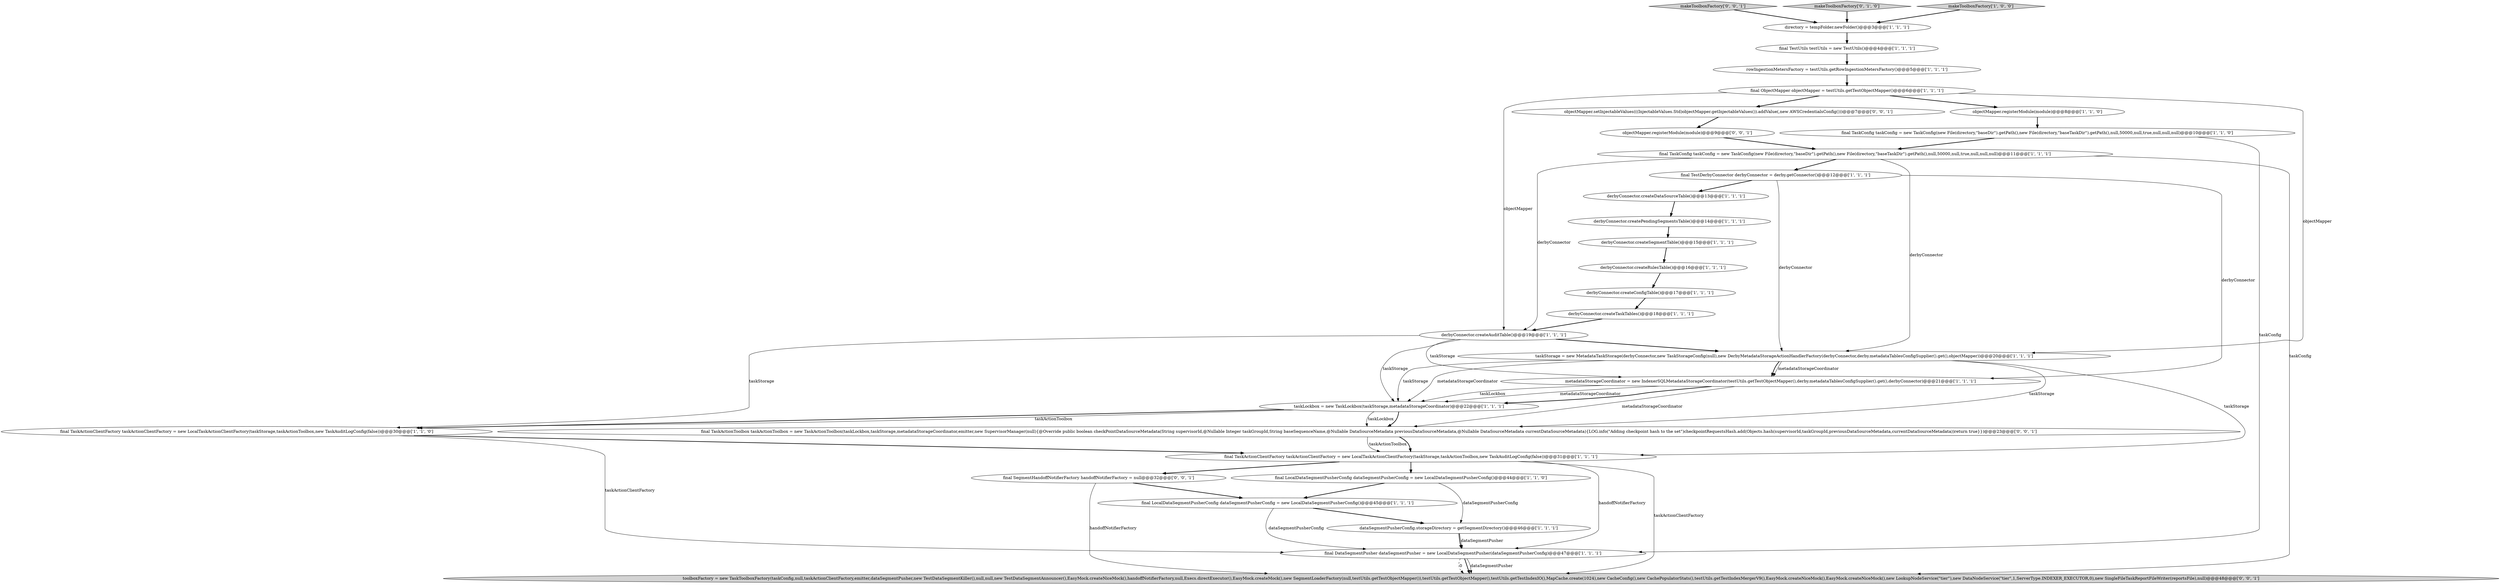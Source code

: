 digraph {
0 [style = filled, label = "derbyConnector.createRulesTable()@@@16@@@['1', '1', '1']", fillcolor = white, shape = ellipse image = "AAA0AAABBB1BBB"];
19 [style = filled, label = "final LocalDataSegmentPusherConfig dataSegmentPusherConfig = new LocalDataSegmentPusherConfig()@@@45@@@['1', '1', '1']", fillcolor = white, shape = ellipse image = "AAA0AAABBB1BBB"];
8 [style = filled, label = "final TaskActionClientFactory taskActionClientFactory = new LocalTaskActionClientFactory(taskStorage,taskActionToolbox,new TaskAuditLogConfig(false))@@@31@@@['1', '1', '1']", fillcolor = white, shape = ellipse image = "AAA0AAABBB1BBB"];
27 [style = filled, label = "makeToolboxFactory['0', '0', '1']", fillcolor = lightgray, shape = diamond image = "AAA0AAABBB3BBB"];
22 [style = filled, label = "final TaskConfig taskConfig = new TaskConfig(new File(directory,\"baseDir\").getPath(),new File(directory,\"baseTaskDir\").getPath(),null,50000,null,true,null,null,null)@@@11@@@['1', '1', '1']", fillcolor = white, shape = ellipse image = "AAA0AAABBB1BBB"];
25 [style = filled, label = "makeToolboxFactory['0', '1', '0']", fillcolor = lightgray, shape = diamond image = "AAA0AAABBB2BBB"];
12 [style = filled, label = "derbyConnector.createSegmentTable()@@@15@@@['1', '1', '1']", fillcolor = white, shape = ellipse image = "AAA0AAABBB1BBB"];
20 [style = filled, label = "final TestDerbyConnector derbyConnector = derby.getConnector()@@@12@@@['1', '1', '1']", fillcolor = white, shape = ellipse image = "AAA0AAABBB1BBB"];
16 [style = filled, label = "derbyConnector.createConfigTable()@@@17@@@['1', '1', '1']", fillcolor = white, shape = ellipse image = "AAA0AAABBB1BBB"];
9 [style = filled, label = "final LocalDataSegmentPusherConfig dataSegmentPusherConfig = new LocalDataSegmentPusherConfig()@@@44@@@['1', '1', '0']", fillcolor = white, shape = ellipse image = "AAA0AAABBB1BBB"];
7 [style = filled, label = "dataSegmentPusherConfig.storageDirectory = getSegmentDirectory()@@@46@@@['1', '1', '1']", fillcolor = white, shape = ellipse image = "AAA0AAABBB1BBB"];
15 [style = filled, label = "final TaskConfig taskConfig = new TaskConfig(new File(directory,\"baseDir\").getPath(),new File(directory,\"baseTaskDir\").getPath(),null,50000,null,true,null,null,null)@@@10@@@['1', '1', '0']", fillcolor = white, shape = ellipse image = "AAA0AAABBB1BBB"];
13 [style = filled, label = "derbyConnector.createAuditTable()@@@19@@@['1', '1', '1']", fillcolor = white, shape = ellipse image = "AAA0AAABBB1BBB"];
29 [style = filled, label = "objectMapper.registerModule(module)@@@9@@@['0', '0', '1']", fillcolor = white, shape = ellipse image = "AAA0AAABBB3BBB"];
5 [style = filled, label = "taskStorage = new MetadataTaskStorage(derbyConnector,new TaskStorageConfig(null),new DerbyMetadataStorageActionHandlerFactory(derbyConnector,derby.metadataTablesConfigSupplier().get(),objectMapper))@@@20@@@['1', '1', '1']", fillcolor = white, shape = ellipse image = "AAA0AAABBB1BBB"];
28 [style = filled, label = "objectMapper.setInjectableValues(((InjectableValues.Std)objectMapper.getInjectableValues()).addValue(,new AWSCredentialsConfig()))@@@7@@@['0', '0', '1']", fillcolor = white, shape = ellipse image = "AAA0AAABBB3BBB"];
24 [style = filled, label = "derbyConnector.createPendingSegmentsTable()@@@14@@@['1', '1', '1']", fillcolor = white, shape = ellipse image = "AAA0AAABBB1BBB"];
2 [style = filled, label = "final DataSegmentPusher dataSegmentPusher = new LocalDataSegmentPusher(dataSegmentPusherConfig)@@@47@@@['1', '1', '1']", fillcolor = white, shape = ellipse image = "AAA0AAABBB1BBB"];
1 [style = filled, label = "derbyConnector.createDataSourceTable()@@@13@@@['1', '1', '1']", fillcolor = white, shape = ellipse image = "AAA0AAABBB1BBB"];
31 [style = filled, label = "toolboxFactory = new TaskToolboxFactory(taskConfig,null,taskActionClientFactory,emitter,dataSegmentPusher,new TestDataSegmentKiller(),null,null,new TestDataSegmentAnnouncer(),EasyMock.createNiceMock(),handoffNotifierFactory,null,Execs.directExecutor(),EasyMock.createMock(),new SegmentLoaderFactory(null,testUtils.getTestObjectMapper()),testUtils.getTestObjectMapper(),testUtils.getTestIndexIO(),MapCache.create(1024),new CacheConfig(),new CachePopulatorStats(),testUtils.getTestIndexMergerV9(),EasyMock.createNiceMock(),EasyMock.createNiceMock(),new LookupNodeService(\"tier\"),new DataNodeService(\"tier\",1,ServerType.INDEXER_EXECUTOR,0),new SingleFileTaskReportFileWriter(reportsFile),null)@@@48@@@['0', '0', '1']", fillcolor = lightgray, shape = ellipse image = "AAA0AAABBB3BBB"];
18 [style = filled, label = "metadataStorageCoordinator = new IndexerSQLMetadataStorageCoordinator(testUtils.getTestObjectMapper(),derby.metadataTablesConfigSupplier().get(),derbyConnector)@@@21@@@['1', '1', '1']", fillcolor = white, shape = ellipse image = "AAA0AAABBB1BBB"];
17 [style = filled, label = "final TaskActionClientFactory taskActionClientFactory = new LocalTaskActionClientFactory(taskStorage,taskActionToolbox,new TaskAuditLogConfig(false))@@@30@@@['1', '1', '0']", fillcolor = white, shape = ellipse image = "AAA0AAABBB1BBB"];
21 [style = filled, label = "taskLockbox = new TaskLockbox(taskStorage,metadataStorageCoordinator)@@@22@@@['1', '1', '1']", fillcolor = white, shape = ellipse image = "AAA0AAABBB1BBB"];
4 [style = filled, label = "directory = tempFolder.newFolder()@@@3@@@['1', '1', '1']", fillcolor = white, shape = ellipse image = "AAA0AAABBB1BBB"];
10 [style = filled, label = "final ObjectMapper objectMapper = testUtils.getTestObjectMapper()@@@6@@@['1', '1', '1']", fillcolor = white, shape = ellipse image = "AAA0AAABBB1BBB"];
26 [style = filled, label = "final SegmentHandoffNotifierFactory handoffNotifierFactory = null@@@32@@@['0', '0', '1']", fillcolor = white, shape = ellipse image = "AAA0AAABBB3BBB"];
11 [style = filled, label = "objectMapper.registerModule(module)@@@8@@@['1', '1', '0']", fillcolor = white, shape = ellipse image = "AAA0AAABBB1BBB"];
30 [style = filled, label = "final TaskActionToolbox taskActionToolbox = new TaskActionToolbox(taskLockbox,taskStorage,metadataStorageCoordinator,emitter,new SupervisorManager(null){@Override public boolean checkPointDataSourceMetadata(String supervisorId,@Nullable Integer taskGroupId,String baseSequenceName,@Nullable DataSourceMetadata previousDataSourceMetadata,@Nullable DataSourceMetadata currentDataSourceMetadata){LOG.info(\"Adding checkpoint hash to the set\")checkpointRequestsHash.add(Objects.hash(supervisorId,taskGroupId,previousDataSourceMetadata,currentDataSourceMetadata))return true}})@@@23@@@['0', '0', '1']", fillcolor = white, shape = ellipse image = "AAA0AAABBB3BBB"];
6 [style = filled, label = "rowIngestionMetersFactory = testUtils.getRowIngestionMetersFactory()@@@5@@@['1', '1', '1']", fillcolor = white, shape = ellipse image = "AAA0AAABBB1BBB"];
14 [style = filled, label = "final TestUtils testUtils = new TestUtils()@@@4@@@['1', '1', '1']", fillcolor = white, shape = ellipse image = "AAA0AAABBB1BBB"];
3 [style = filled, label = "makeToolboxFactory['1', '0', '0']", fillcolor = lightgray, shape = diamond image = "AAA0AAABBB1BBB"];
23 [style = filled, label = "derbyConnector.createTaskTables()@@@18@@@['1', '1', '1']", fillcolor = white, shape = ellipse image = "AAA0AAABBB1BBB"];
9->7 [style = solid, label="dataSegmentPusherConfig"];
12->0 [style = bold, label=""];
9->19 [style = bold, label=""];
5->21 [style = solid, label="taskStorage"];
22->13 [style = solid, label="derbyConnector"];
30->8 [style = solid, label="taskActionToolbox"];
10->5 [style = solid, label="objectMapper"];
8->9 [style = bold, label=""];
22->5 [style = solid, label="derbyConnector"];
27->4 [style = bold, label=""];
8->26 [style = bold, label=""];
13->21 [style = solid, label="taskStorage"];
10->13 [style = solid, label="objectMapper"];
21->17 [style = bold, label=""];
21->30 [style = bold, label=""];
5->8 [style = solid, label="taskStorage"];
10->11 [style = bold, label=""];
11->15 [style = bold, label=""];
15->22 [style = bold, label=""];
22->20 [style = bold, label=""];
10->28 [style = bold, label=""];
19->2 [style = solid, label="dataSegmentPusherConfig"];
1->24 [style = bold, label=""];
7->2 [style = bold, label=""];
18->21 [style = solid, label="metadataStorageCoordinator"];
20->1 [style = bold, label=""];
2->31 [style = solid, label="dataSegmentPusher"];
21->30 [style = solid, label="taskLockbox"];
6->10 [style = bold, label=""];
26->19 [style = bold, label=""];
2->31 [style = dashed, label="0"];
17->2 [style = solid, label="taskActionClientFactory"];
20->18 [style = solid, label="derbyConnector"];
23->13 [style = bold, label=""];
25->4 [style = bold, label=""];
16->23 [style = bold, label=""];
5->18 [style = solid, label="metadataStorageCoordinator"];
8->2 [style = solid, label="handoffNotifierFactory"];
13->17 [style = solid, label="taskStorage"];
7->2 [style = solid, label="dataSegmentPusher"];
18->30 [style = solid, label="metadataStorageCoordinator"];
20->5 [style = solid, label="derbyConnector"];
5->18 [style = bold, label=""];
14->6 [style = bold, label=""];
2->31 [style = bold, label=""];
4->14 [style = bold, label=""];
17->8 [style = bold, label=""];
18->21 [style = bold, label=""];
29->22 [style = bold, label=""];
15->2 [style = solid, label="taskConfig"];
24->12 [style = bold, label=""];
5->21 [style = solid, label="metadataStorageCoordinator"];
18->21 [style = solid, label="taskLockbox"];
22->31 [style = solid, label="taskConfig"];
19->7 [style = bold, label=""];
30->8 [style = bold, label=""];
26->31 [style = solid, label="handoffNotifierFactory"];
13->18 [style = solid, label="taskStorage"];
3->4 [style = bold, label=""];
13->5 [style = bold, label=""];
21->17 [style = solid, label="taskActionToolbox"];
28->29 [style = bold, label=""];
8->31 [style = solid, label="taskActionClientFactory"];
5->30 [style = solid, label="taskStorage"];
0->16 [style = bold, label=""];
}
